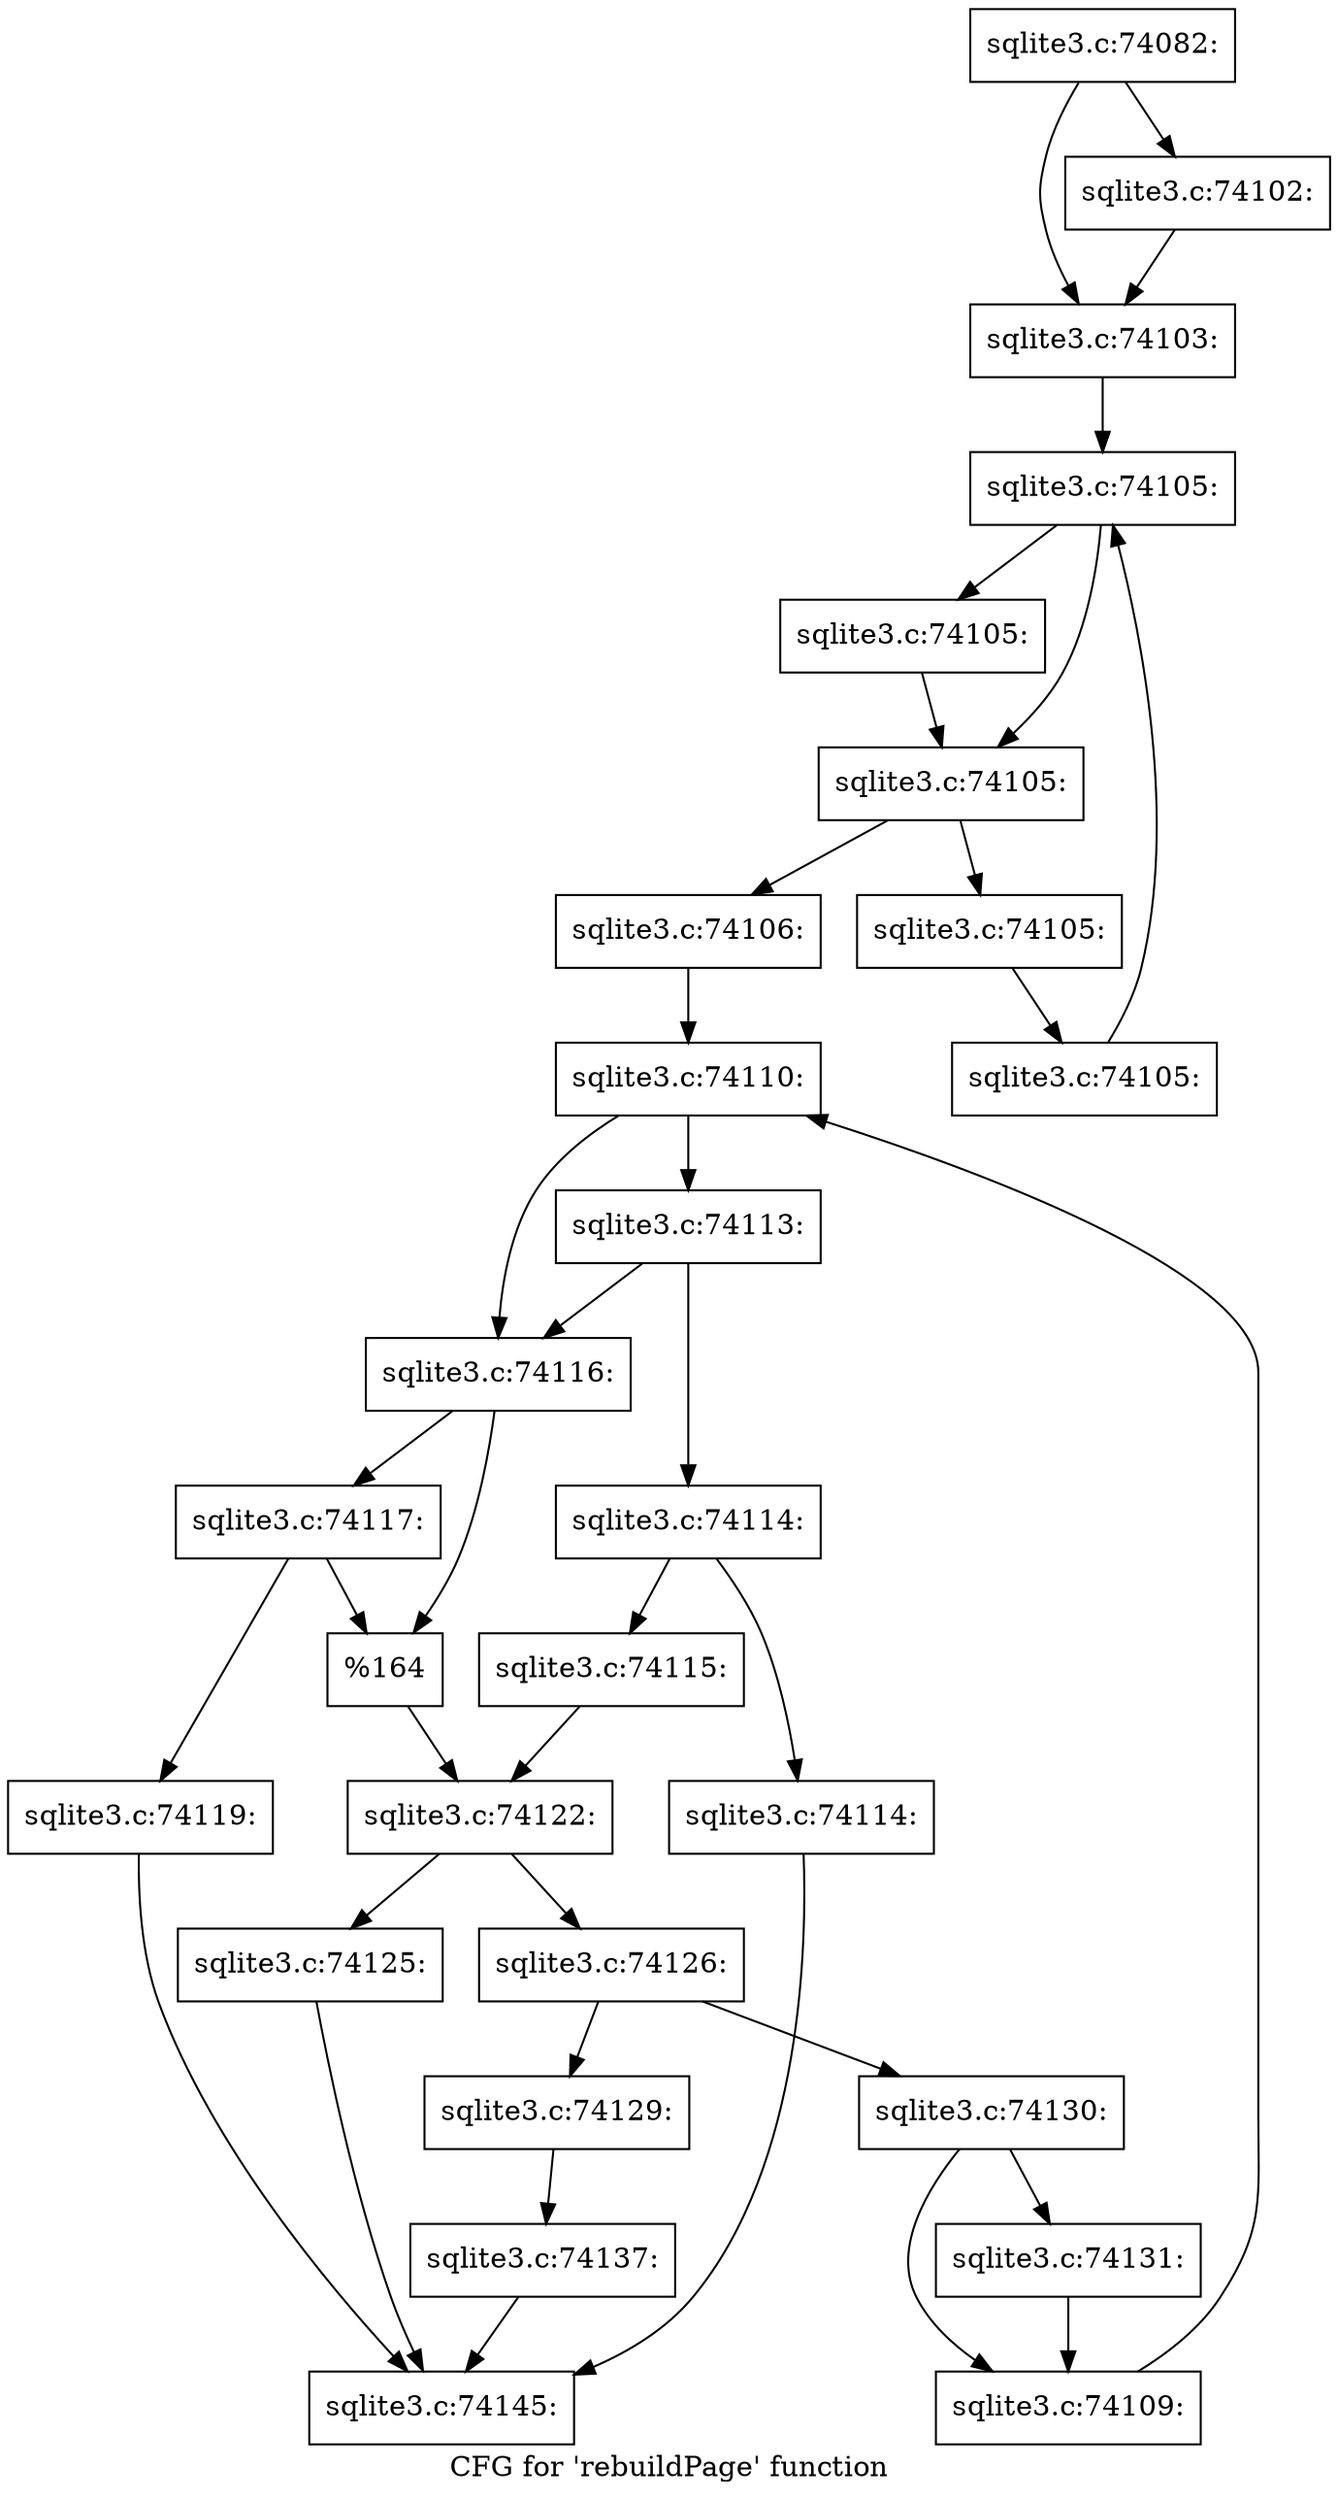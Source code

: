 digraph "CFG for 'rebuildPage' function" {
	label="CFG for 'rebuildPage' function";

	Node0x55c0f81bb230 [shape=record,label="{sqlite3.c:74082:}"];
	Node0x55c0f81bb230 -> Node0x55c0f81c19e0;
	Node0x55c0f81bb230 -> Node0x55c0f81c1a30;
	Node0x55c0f81c19e0 [shape=record,label="{sqlite3.c:74102:}"];
	Node0x55c0f81c19e0 -> Node0x55c0f81c1a30;
	Node0x55c0f81c1a30 [shape=record,label="{sqlite3.c:74103:}"];
	Node0x55c0f81c1a30 -> Node0x55c0f81c2a10;
	Node0x55c0f81c2a10 [shape=record,label="{sqlite3.c:74105:}"];
	Node0x55c0f81c2a10 -> Node0x55c0f81c2d00;
	Node0x55c0f81c2a10 -> Node0x55c0f81c2cb0;
	Node0x55c0f81c2d00 [shape=record,label="{sqlite3.c:74105:}"];
	Node0x55c0f81c2d00 -> Node0x55c0f81c2cb0;
	Node0x55c0f81c2cb0 [shape=record,label="{sqlite3.c:74105:}"];
	Node0x55c0f81c2cb0 -> Node0x55c0f81c2c30;
	Node0x55c0f81c2cb0 -> Node0x55c0f81c2860;
	Node0x55c0f81c2c30 [shape=record,label="{sqlite3.c:74105:}"];
	Node0x55c0f81c2c30 -> Node0x55c0f81c2ba0;
	Node0x55c0f81c2ba0 [shape=record,label="{sqlite3.c:74105:}"];
	Node0x55c0f81c2ba0 -> Node0x55c0f81c2a10;
	Node0x55c0f81c2860 [shape=record,label="{sqlite3.c:74106:}"];
	Node0x55c0f81c2860 -> Node0x55c0f81c42e0;
	Node0x55c0f81c42e0 [shape=record,label="{sqlite3.c:74110:}"];
	Node0x55c0f81c42e0 -> Node0x55c0f81c5510;
	Node0x55c0f81c42e0 -> Node0x55c0f81c54c0;
	Node0x55c0f81c5510 [shape=record,label="{sqlite3.c:74113:}"];
	Node0x55c0f81c5510 -> Node0x55c0f81c5420;
	Node0x55c0f81c5510 -> Node0x55c0f81c54c0;
	Node0x55c0f81c5420 [shape=record,label="{sqlite3.c:74114:}"];
	Node0x55c0f81c5420 -> Node0x55c0f81c5e90;
	Node0x55c0f81c5420 -> Node0x55c0f81c5ee0;
	Node0x55c0f81c5e90 [shape=record,label="{sqlite3.c:74114:}"];
	Node0x55c0f81c5e90 -> Node0x55c0f81adc10;
	Node0x55c0f81c5ee0 [shape=record,label="{sqlite3.c:74115:}"];
	Node0x55c0f81c5ee0 -> Node0x55c0f81c5470;
	Node0x55c0f81c54c0 [shape=record,label="{sqlite3.c:74116:}"];
	Node0x55c0f81c54c0 -> Node0x55c0f81c6f10;
	Node0x55c0f81c54c0 -> Node0x55c0f81c6ec0;
	Node0x55c0f81c6f10 [shape=record,label="{sqlite3.c:74117:}"];
	Node0x55c0f81c6f10 -> Node0x55c0f81c6e70;
	Node0x55c0f81c6f10 -> Node0x55c0f81c6ec0;
	Node0x55c0f81c6e70 [shape=record,label="{sqlite3.c:74119:}"];
	Node0x55c0f81c6e70 -> Node0x55c0f81adc10;
	Node0x55c0f81c6ec0 [shape=record,label="{%164}"];
	Node0x55c0f81c6ec0 -> Node0x55c0f81c5470;
	Node0x55c0f81c5470 [shape=record,label="{sqlite3.c:74122:}"];
	Node0x55c0f81c5470 -> Node0x55c0f81c8e20;
	Node0x55c0f81c5470 -> Node0x55c0f81c8e70;
	Node0x55c0f81c8e20 [shape=record,label="{sqlite3.c:74125:}"];
	Node0x55c0f81c8e20 -> Node0x55c0f81adc10;
	Node0x55c0f81c8e70 [shape=record,label="{sqlite3.c:74126:}"];
	Node0x55c0f81c8e70 -> Node0x55c0f81c9a10;
	Node0x55c0f81c8e70 -> Node0x55c0f81c9a60;
	Node0x55c0f81c9a10 [shape=record,label="{sqlite3.c:74129:}"];
	Node0x55c0f81c9a10 -> Node0x55c0f81c4260;
	Node0x55c0f81c9a60 [shape=record,label="{sqlite3.c:74130:}"];
	Node0x55c0f81c9a60 -> Node0x55c0f81c9ed0;
	Node0x55c0f81c9a60 -> Node0x55c0f81c9f20;
	Node0x55c0f81c9ed0 [shape=record,label="{sqlite3.c:74131:}"];
	Node0x55c0f81c9ed0 -> Node0x55c0f81c9f20;
	Node0x55c0f81c9f20 [shape=record,label="{sqlite3.c:74109:}"];
	Node0x55c0f81c9f20 -> Node0x55c0f81c42e0;
	Node0x55c0f81c4260 [shape=record,label="{sqlite3.c:74137:}"];
	Node0x55c0f81c4260 -> Node0x55c0f81adc10;
	Node0x55c0f81adc10 [shape=record,label="{sqlite3.c:74145:}"];
}
